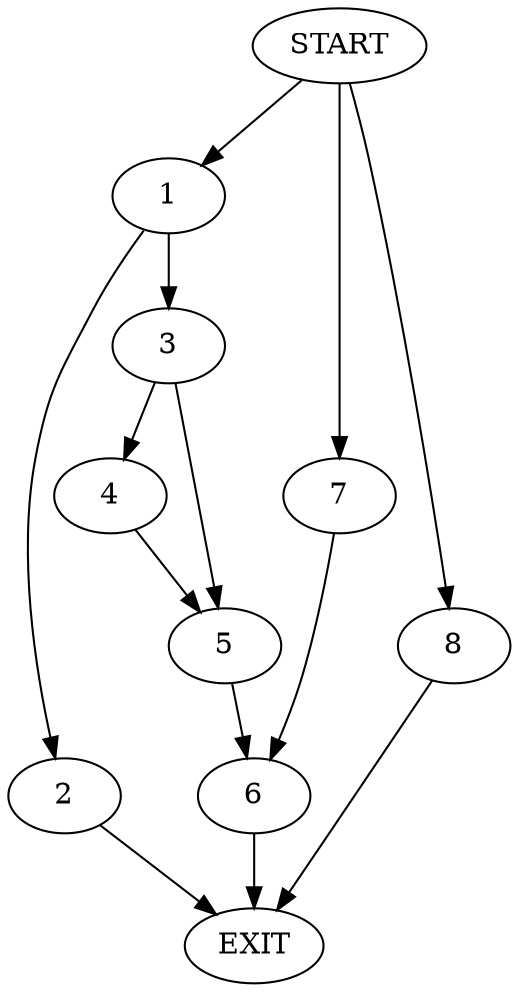 digraph {
0 [label="START"]
9 [label="EXIT"]
0 -> 1
1 -> 2
1 -> 3
3 -> 4
3 -> 5
2 -> 9
5 -> 6
4 -> 5
6 -> 9
0 -> 7
7 -> 6
0 -> 8
8 -> 9
}
